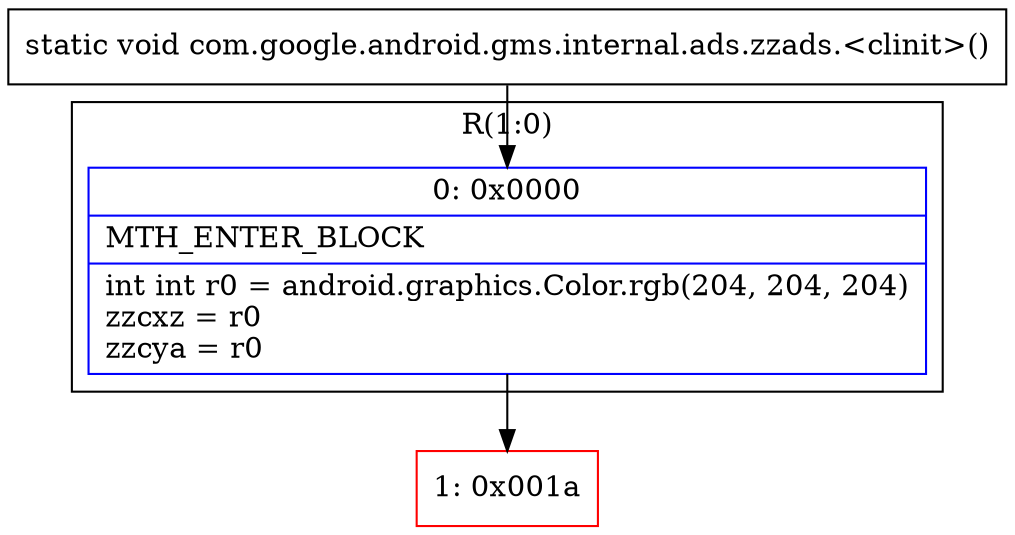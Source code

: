digraph "CFG forcom.google.android.gms.internal.ads.zzads.\<clinit\>()V" {
subgraph cluster_Region_93512779 {
label = "R(1:0)";
node [shape=record,color=blue];
Node_0 [shape=record,label="{0\:\ 0x0000|MTH_ENTER_BLOCK\l|int int r0 = android.graphics.Color.rgb(204, 204, 204)\lzzcxz = r0\lzzcya = r0\l}"];
}
Node_1 [shape=record,color=red,label="{1\:\ 0x001a}"];
MethodNode[shape=record,label="{static void com.google.android.gms.internal.ads.zzads.\<clinit\>() }"];
MethodNode -> Node_0;
Node_0 -> Node_1;
}

